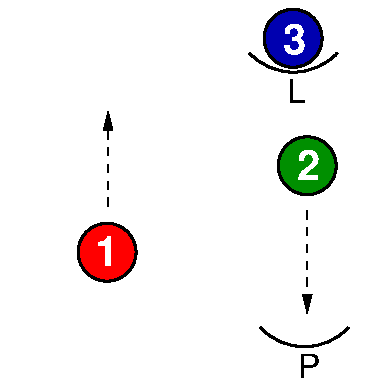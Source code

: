 #FIG 3.2
Landscape
Center
Metric
Letter  
100.00
Single
-2
1200 2
6 1968 926 2418 2238
6 1968 926 2418 1451
1 3 0 2 0 12 50 0 20 0.000 1 0.0000 2194 1180 207 207 2194 1180 2401 1180
4 0 7 50 0 18 20 0.0000 4 195 150 2123 1280 2\001
-6
3 0 1 1 0 7 50 0 -1 4.000 0 1 0 2
	1 1 1.00 60.00 120.00
	 2194 1502 2194 2238
	 0.000 0.000
-6
6 469 789 994 2083
6 469 1558 994 2083
1 3 0 2 0 4 50 0 20 0.000 1 0.0000 764 1798 207 207 764 1798 971 1798
4 0 7 50 0 18 20 0.0000 4 195 150 681 1894 1\001
-6
3 0 1 1 0 7 50 0 -1 4.000 0 1 0 2
	1 1 1.00 60.00 120.00
	 771 1470 771 789
	 0.000 0.000
-6
6 1799 2321 2549 2696
5 1 0 2 0 7 50 0 -1 0.000 0 1 0 0 2174.000 2043.500 1859 2336 2219 2471 2489 2336
4 0 0 50 0 4 16 0.0000 0 180 165 2129 2696 P\001
-6
6 1765 2 2440 734
6 1765 359 2440 734
5 1 0 2 0 7 50 0 -1 0.000 0 1 0 0 2095.000 81.500 1780 374 2140 509 2410 374
4 0 0 50 0 4 16 0.0000 0 180 135 2050 734 L\001
-6
6 1818 2 2343 527
1 3 0 2 0 9 50 0 20 0.000 1 0.0000 2093 270 207 207 2093 270 2300 270
4 0 7 50 0 18 20 0.0000 4 195 150 2022 381 3\001
-6
-6
2 2 0 0 7 7 51 0 20 0.000 0 0 -1 0 0 5
	 0 0 2700 0 2700 2700 0 2700 0 0
